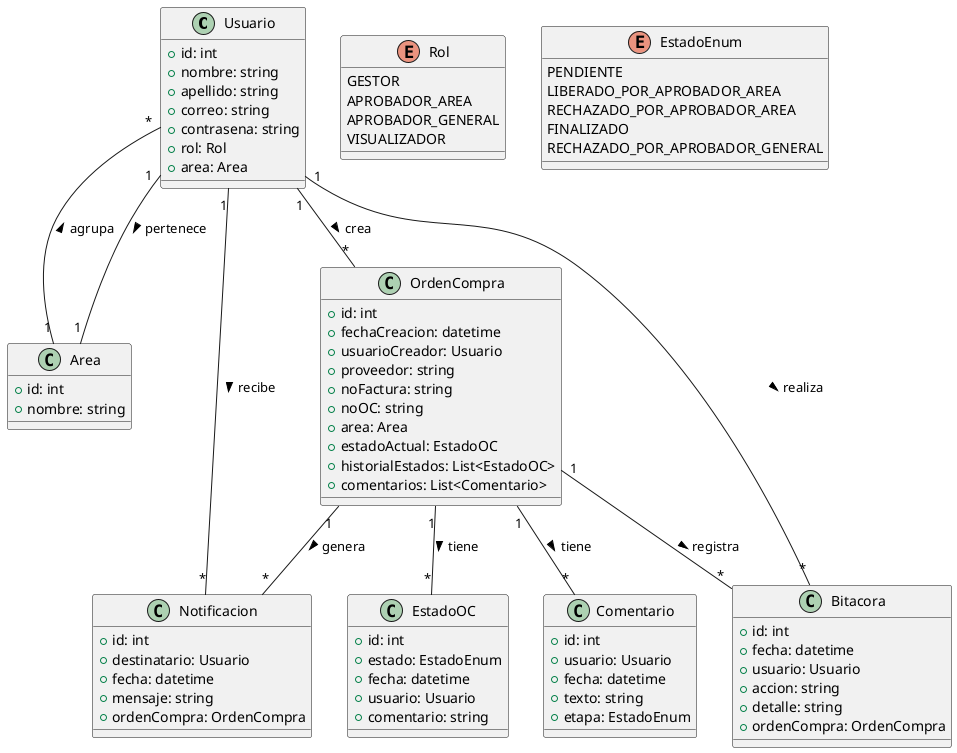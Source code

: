 @startuml
' Definición de clases principales
class Usuario {
  +id: int
  +nombre: string
  +apellido: string
  +correo: string
  +contrasena: string
  +rol: Rol
  +area: Area
}

enum Rol {
  GESTOR
  APROBADOR_AREA
  APROBADOR_GENERAL
  VISUALIZADOR
}

class Area {
  +id: int
  +nombre: string
}

class OrdenCompra {
  +id: int
  +fechaCreacion: datetime
  +usuarioCreador: Usuario
  +proveedor: string
  +noFactura: string
  +noOC: string
  +area: Area
  +estadoActual: EstadoOC
  +historialEstados: List<EstadoOC>
  +comentarios: List<Comentario>
}

class EstadoOC {
  +id: int
  +estado: EstadoEnum
  +fecha: datetime
  +usuario: Usuario
  +comentario: string
}

enum EstadoEnum {
  PENDIENTE
  LIBERADO_POR_APROBADOR_AREA
  RECHAZADO_POR_APROBADOR_AREA
  FINALIZADO
  RECHAZADO_POR_APROBADOR_GENERAL
}

class Comentario {
  +id: int
  +usuario: Usuario
  +fecha: datetime
  +texto: string
  +etapa: EstadoEnum
}

class Notificacion {
  +id: int
  +destinatario: Usuario
  +fecha: datetime
  +mensaje: string
  +ordenCompra: OrdenCompra
}

class Bitacora {
  +id: int
  +fecha: datetime
  +usuario: Usuario
  +accion: string
  +detalle: string
  +ordenCompra: OrdenCompra
}

' Relaciones
Usuario "1" -- "*" OrdenCompra : crea >
OrdenCompra "1" -- "*" EstadoOC : tiene >
OrdenCompra "1" -- "*" Comentario : tiene >
OrdenCompra "1" -- "*" Notificacion : genera >
OrdenCompra "1" -- "*" Bitacora : registra >
Usuario "1" -- "*" Notificacion : recibe >
Usuario "1" -- "*" Bitacora : realiza >
Usuario "1" -- "1" Area : pertenece >
Area "1" -- "*" Usuario : agrupa >

@enduml